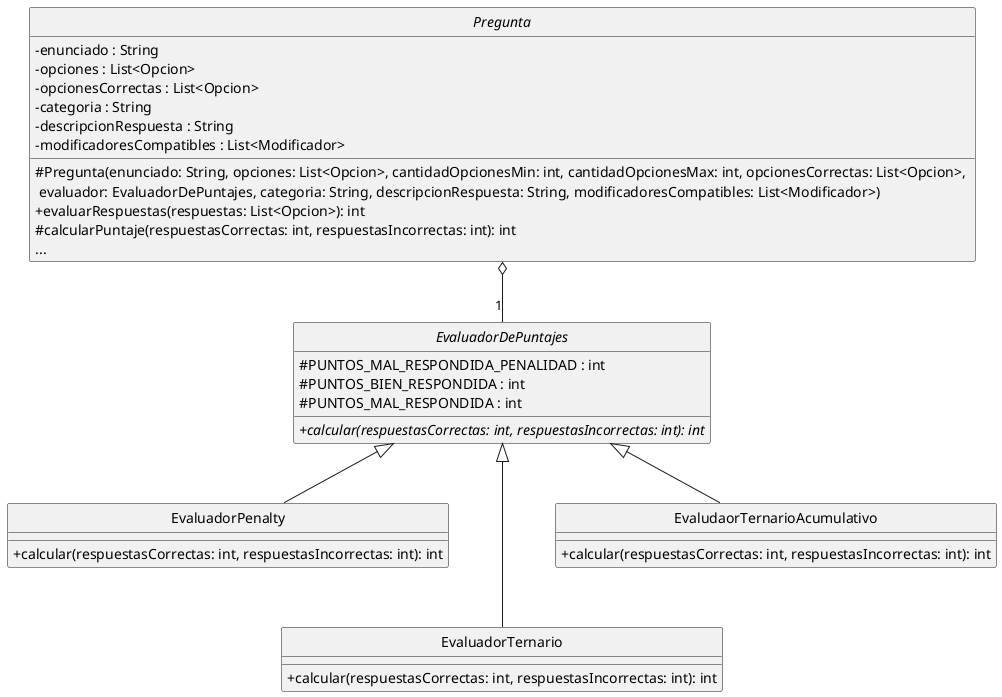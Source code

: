 @startuml

hide circle
skinparam classAttributeIconSize 0
skinparam monochrome true

abstract Pregunta {
    - enunciado : String
    - opciones : List<Opcion>
    - opcionesCorrectas : List<Opcion>
    - categoria : String
    - descripcionRespuesta : String
    - modificadoresCompatibles : List<Modificador>
    # Pregunta(enunciado: String, opciones: List<Opcion>, cantidadOpcionesMin: int, cantidadOpcionesMax: int, opcionesCorrectas: List<Opcion>, \n evaluador: EvaluadorDePuntajes, categoria: String, descripcionRespuesta: String, modificadoresCompatibles: List<Modificador>)
    + evaluarRespuestas(respuestas: List<Opcion>): int
    # calcularPuntaje(respuestasCorrectas: int, respuestasIncorrectas: int): int
    {method} ...
}

abstract EvaluadorDePuntajes{
    # PUNTOS_MAL_RESPONDIDA_PENALIDAD : int
    # PUNTOS_BIEN_RESPONDIDA : int
    # PUNTOS_MAL_RESPONDIDA : int
    + {abstract} calcular(respuestasCorrectas: int, respuestasIncorrectas: int): int
}

class EvaluadorPenalty{
    + calcular(respuestasCorrectas: int, respuestasIncorrectas: int): int
}

class EvaluadorTernario{
   + calcular(respuestasCorrectas: int, respuestasIncorrectas: int): int
}

class EvaludaorTernarioAcumulativo{
   + calcular(respuestasCorrectas: int, respuestasIncorrectas: int): int
}

Pregunta o-- "1" EvaluadorDePuntajes
EvaluadorPenalty -up-|> EvaluadorDePuntajes
EvaluadorTernario --up-|> EvaluadorDePuntajes
EvaludaorTernarioAcumulativo -up-|> EvaluadorDePuntajes

@enduml

